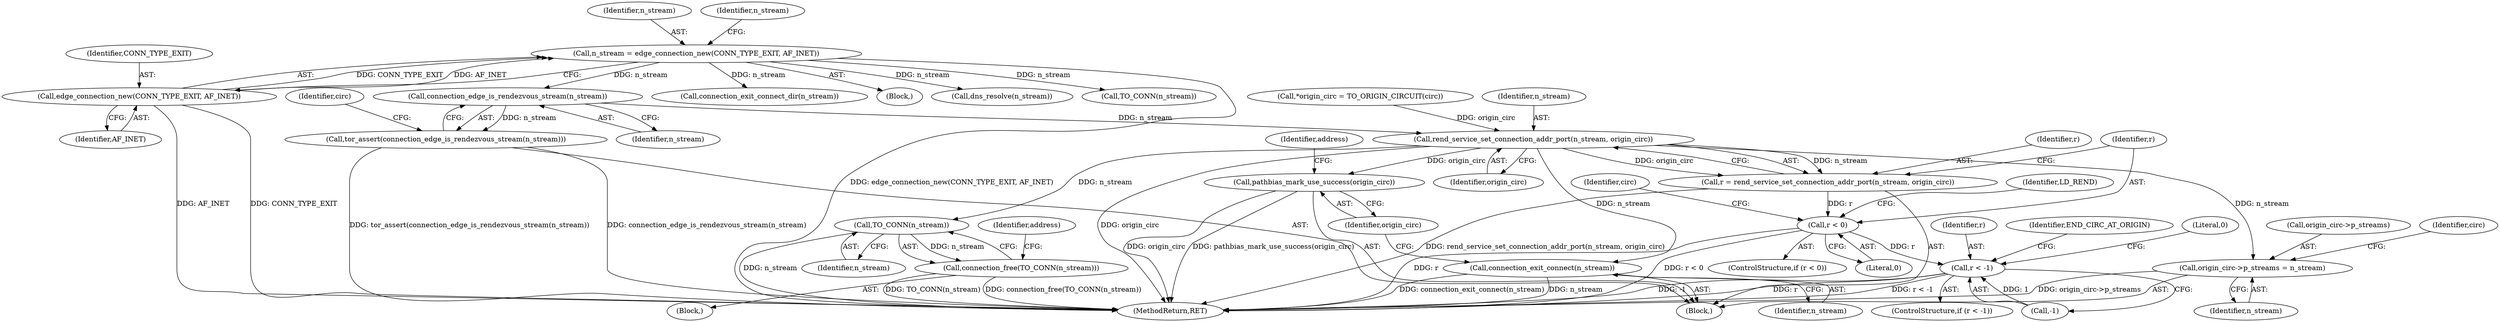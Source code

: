digraph "0_tor_79b59a2dfcb68897ee89d98587d09e55f07e68d7@API" {
"1000499" [label="(Call,connection_edge_is_rendezvous_stream(n_stream))"];
"1000410" [label="(Call,n_stream = edge_connection_new(CONN_TYPE_EXIT, AF_INET))"];
"1000412" [label="(Call,edge_connection_new(CONN_TYPE_EXIT, AF_INET))"];
"1000498" [label="(Call,tor_assert(connection_edge_is_rendezvous_stream(n_stream)))"];
"1000506" [label="(Call,rend_service_set_connection_addr_port(n_stream, origin_circ))"];
"1000504" [label="(Call,r = rend_service_set_connection_addr_port(n_stream, origin_circ))"];
"1000510" [label="(Call,r < 0)"];
"1000539" [label="(Call,r < -1)"];
"1000534" [label="(Call,TO_CONN(n_stream))"];
"1000533" [label="(Call,connection_free(TO_CONN(n_stream)))"];
"1000574" [label="(Call,origin_circ->p_streams = n_stream)"];
"1000587" [label="(Call,connection_exit_connect(n_stream))"];
"1000589" [label="(Call,pathbias_mark_use_success(origin_circ))"];
"1000498" [label="(Call,tor_assert(connection_edge_is_rendezvous_stream(n_stream)))"];
"1000506" [label="(Call,rend_service_set_connection_addr_port(n_stream, origin_circ))"];
"1000697" [label="(MethodReturn,RET)"];
"1000499" [label="(Call,connection_edge_is_rendezvous_stream(n_stream))"];
"1000533" [label="(Call,connection_free(TO_CONN(n_stream)))"];
"1000509" [label="(ControlStructure,if (r < 0))"];
"1000590" [label="(Identifier,origin_circ)"];
"1000411" [label="(Identifier,n_stream)"];
"1000417" [label="(Identifier,n_stream)"];
"1000663" [label="(Call,connection_exit_connect_dir(n_stream))"];
"1000124" [label="(Block,)"];
"1000587" [label="(Call,connection_exit_connect(n_stream))"];
"1000578" [label="(Identifier,n_stream)"];
"1000540" [label="(Identifier,r)"];
"1000414" [label="(Identifier,AF_INET)"];
"1000466" [label="(Block,)"];
"1000575" [label="(Call,origin_circ->p_streams)"];
"1000515" [label="(Identifier,LD_REND)"];
"1000504" [label="(Call,r = rend_service_set_connection_addr_port(n_stream, origin_circ))"];
"1000500" [label="(Identifier,n_stream)"];
"1000574" [label="(Call,origin_circ->p_streams = n_stream)"];
"1000544" [label="(Identifier,END_CIRC_AT_ORIGIN)"];
"1000507" [label="(Identifier,n_stream)"];
"1000412" [label="(Call,edge_connection_new(CONN_TYPE_EXIT, AF_INET))"];
"1000508" [label="(Identifier,origin_circ)"];
"1000512" [label="(Literal,0)"];
"1000535" [label="(Identifier,n_stream)"];
"1000502" [label="(Identifier,circ)"];
"1000534" [label="(Call,TO_CONN(n_stream))"];
"1000538" [label="(ControlStructure,if (r < -1))"];
"1000541" [label="(Call,-1)"];
"1000588" [label="(Identifier,n_stream)"];
"1000669" [label="(Call,dns_resolve(n_stream))"];
"1000511" [label="(Identifier,r)"];
"1000513" [label="(Block,)"];
"1000592" [label="(Identifier,address)"];
"1000510" [label="(Call,r < 0)"];
"1000505" [label="(Identifier,r)"];
"1000549" [label="(Identifier,circ)"];
"1000468" [label="(Call,*origin_circ = TO_ORIGIN_CIRCUIT(circ))"];
"1000547" [label="(Literal,0)"];
"1000413" [label="(Identifier,CONN_TYPE_EXIT)"];
"1000537" [label="(Identifier,address)"];
"1000410" [label="(Call,n_stream = edge_connection_new(CONN_TYPE_EXIT, AF_INET))"];
"1000580" [label="(Identifier,circ)"];
"1000622" [label="(Call,TO_CONN(n_stream))"];
"1000589" [label="(Call,pathbias_mark_use_success(origin_circ))"];
"1000539" [label="(Call,r < -1)"];
"1000499" -> "1000498"  [label="AST: "];
"1000499" -> "1000500"  [label="CFG: "];
"1000500" -> "1000499"  [label="AST: "];
"1000498" -> "1000499"  [label="CFG: "];
"1000499" -> "1000498"  [label="DDG: n_stream"];
"1000410" -> "1000499"  [label="DDG: n_stream"];
"1000499" -> "1000506"  [label="DDG: n_stream"];
"1000410" -> "1000124"  [label="AST: "];
"1000410" -> "1000412"  [label="CFG: "];
"1000411" -> "1000410"  [label="AST: "];
"1000412" -> "1000410"  [label="AST: "];
"1000417" -> "1000410"  [label="CFG: "];
"1000410" -> "1000697"  [label="DDG: edge_connection_new(CONN_TYPE_EXIT, AF_INET)"];
"1000412" -> "1000410"  [label="DDG: CONN_TYPE_EXIT"];
"1000412" -> "1000410"  [label="DDG: AF_INET"];
"1000410" -> "1000622"  [label="DDG: n_stream"];
"1000410" -> "1000663"  [label="DDG: n_stream"];
"1000410" -> "1000669"  [label="DDG: n_stream"];
"1000412" -> "1000414"  [label="CFG: "];
"1000413" -> "1000412"  [label="AST: "];
"1000414" -> "1000412"  [label="AST: "];
"1000412" -> "1000697"  [label="DDG: AF_INET"];
"1000412" -> "1000697"  [label="DDG: CONN_TYPE_EXIT"];
"1000498" -> "1000466"  [label="AST: "];
"1000502" -> "1000498"  [label="CFG: "];
"1000498" -> "1000697"  [label="DDG: tor_assert(connection_edge_is_rendezvous_stream(n_stream))"];
"1000498" -> "1000697"  [label="DDG: connection_edge_is_rendezvous_stream(n_stream)"];
"1000506" -> "1000504"  [label="AST: "];
"1000506" -> "1000508"  [label="CFG: "];
"1000507" -> "1000506"  [label="AST: "];
"1000508" -> "1000506"  [label="AST: "];
"1000504" -> "1000506"  [label="CFG: "];
"1000506" -> "1000697"  [label="DDG: origin_circ"];
"1000506" -> "1000504"  [label="DDG: n_stream"];
"1000506" -> "1000504"  [label="DDG: origin_circ"];
"1000468" -> "1000506"  [label="DDG: origin_circ"];
"1000506" -> "1000534"  [label="DDG: n_stream"];
"1000506" -> "1000574"  [label="DDG: n_stream"];
"1000506" -> "1000587"  [label="DDG: n_stream"];
"1000506" -> "1000589"  [label="DDG: origin_circ"];
"1000504" -> "1000466"  [label="AST: "];
"1000505" -> "1000504"  [label="AST: "];
"1000511" -> "1000504"  [label="CFG: "];
"1000504" -> "1000697"  [label="DDG: rend_service_set_connection_addr_port(n_stream, origin_circ)"];
"1000504" -> "1000510"  [label="DDG: r"];
"1000510" -> "1000509"  [label="AST: "];
"1000510" -> "1000512"  [label="CFG: "];
"1000511" -> "1000510"  [label="AST: "];
"1000512" -> "1000510"  [label="AST: "];
"1000515" -> "1000510"  [label="CFG: "];
"1000549" -> "1000510"  [label="CFG: "];
"1000510" -> "1000697"  [label="DDG: r"];
"1000510" -> "1000697"  [label="DDG: r < 0"];
"1000510" -> "1000539"  [label="DDG: r"];
"1000539" -> "1000538"  [label="AST: "];
"1000539" -> "1000541"  [label="CFG: "];
"1000540" -> "1000539"  [label="AST: "];
"1000541" -> "1000539"  [label="AST: "];
"1000544" -> "1000539"  [label="CFG: "];
"1000547" -> "1000539"  [label="CFG: "];
"1000539" -> "1000697"  [label="DDG: r"];
"1000539" -> "1000697"  [label="DDG: r < -1"];
"1000539" -> "1000697"  [label="DDG: -1"];
"1000541" -> "1000539"  [label="DDG: 1"];
"1000534" -> "1000533"  [label="AST: "];
"1000534" -> "1000535"  [label="CFG: "];
"1000535" -> "1000534"  [label="AST: "];
"1000533" -> "1000534"  [label="CFG: "];
"1000534" -> "1000697"  [label="DDG: n_stream"];
"1000534" -> "1000533"  [label="DDG: n_stream"];
"1000533" -> "1000513"  [label="AST: "];
"1000537" -> "1000533"  [label="CFG: "];
"1000533" -> "1000697"  [label="DDG: connection_free(TO_CONN(n_stream))"];
"1000533" -> "1000697"  [label="DDG: TO_CONN(n_stream)"];
"1000574" -> "1000466"  [label="AST: "];
"1000574" -> "1000578"  [label="CFG: "];
"1000575" -> "1000574"  [label="AST: "];
"1000578" -> "1000574"  [label="AST: "];
"1000580" -> "1000574"  [label="CFG: "];
"1000574" -> "1000697"  [label="DDG: origin_circ->p_streams"];
"1000587" -> "1000466"  [label="AST: "];
"1000587" -> "1000588"  [label="CFG: "];
"1000588" -> "1000587"  [label="AST: "];
"1000590" -> "1000587"  [label="CFG: "];
"1000587" -> "1000697"  [label="DDG: n_stream"];
"1000587" -> "1000697"  [label="DDG: connection_exit_connect(n_stream)"];
"1000589" -> "1000466"  [label="AST: "];
"1000589" -> "1000590"  [label="CFG: "];
"1000590" -> "1000589"  [label="AST: "];
"1000592" -> "1000589"  [label="CFG: "];
"1000589" -> "1000697"  [label="DDG: pathbias_mark_use_success(origin_circ)"];
"1000589" -> "1000697"  [label="DDG: origin_circ"];
}
